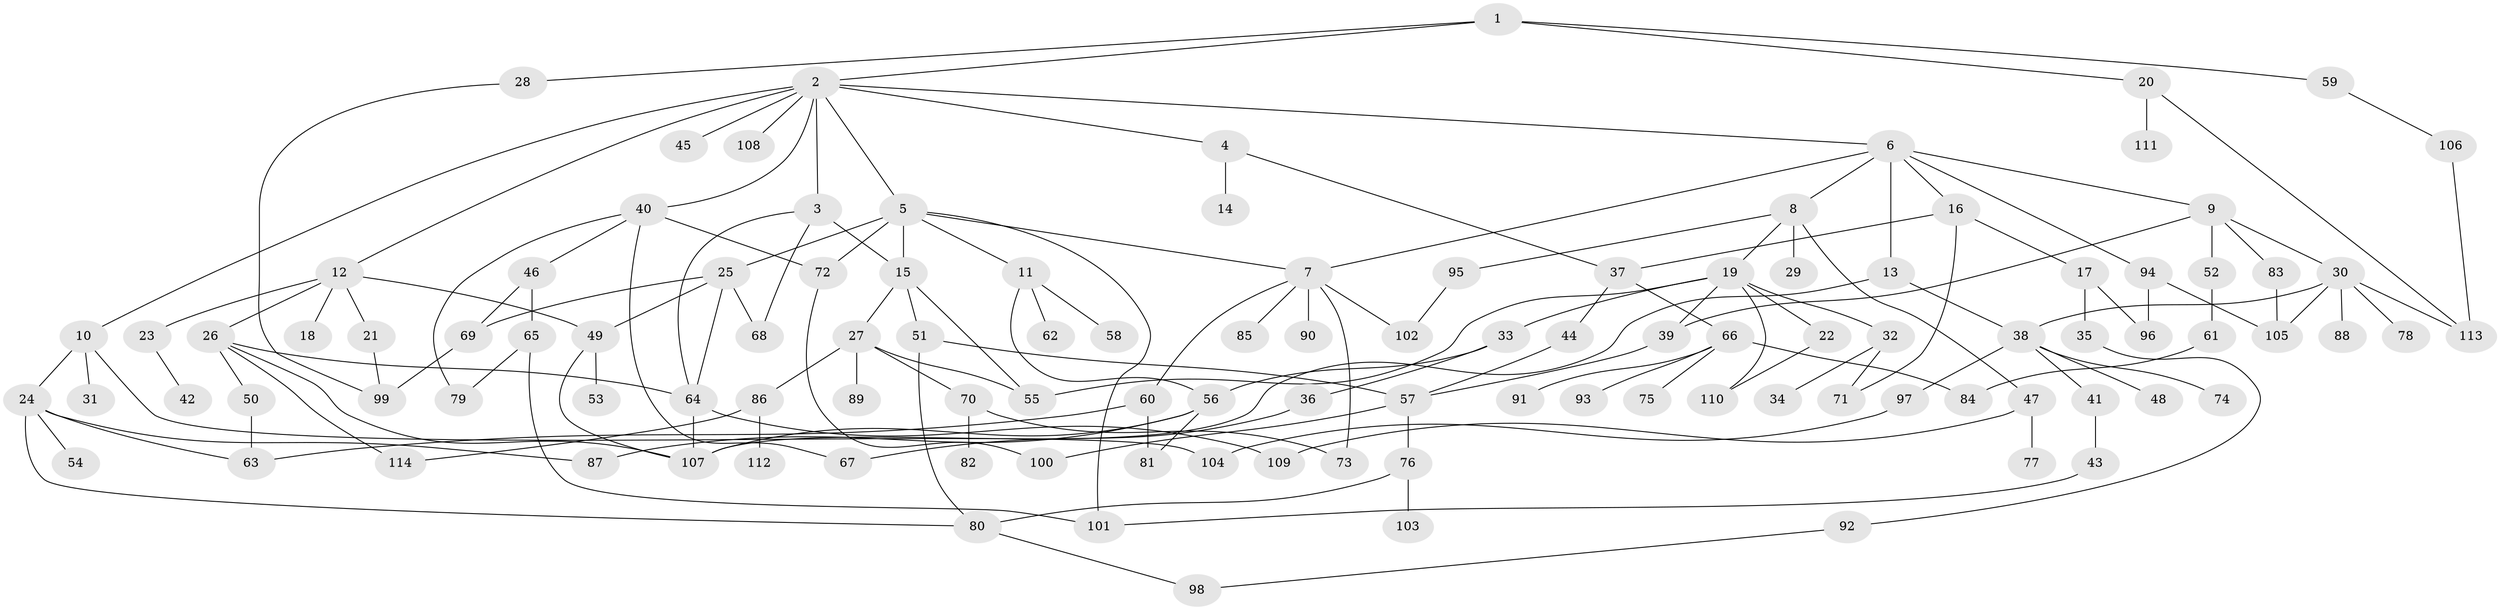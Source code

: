 // Generated by graph-tools (version 1.1) at 2025/34/03/09/25 02:34:27]
// undirected, 114 vertices, 160 edges
graph export_dot {
graph [start="1"]
  node [color=gray90,style=filled];
  1;
  2;
  3;
  4;
  5;
  6;
  7;
  8;
  9;
  10;
  11;
  12;
  13;
  14;
  15;
  16;
  17;
  18;
  19;
  20;
  21;
  22;
  23;
  24;
  25;
  26;
  27;
  28;
  29;
  30;
  31;
  32;
  33;
  34;
  35;
  36;
  37;
  38;
  39;
  40;
  41;
  42;
  43;
  44;
  45;
  46;
  47;
  48;
  49;
  50;
  51;
  52;
  53;
  54;
  55;
  56;
  57;
  58;
  59;
  60;
  61;
  62;
  63;
  64;
  65;
  66;
  67;
  68;
  69;
  70;
  71;
  72;
  73;
  74;
  75;
  76;
  77;
  78;
  79;
  80;
  81;
  82;
  83;
  84;
  85;
  86;
  87;
  88;
  89;
  90;
  91;
  92;
  93;
  94;
  95;
  96;
  97;
  98;
  99;
  100;
  101;
  102;
  103;
  104;
  105;
  106;
  107;
  108;
  109;
  110;
  111;
  112;
  113;
  114;
  1 -- 2;
  1 -- 20;
  1 -- 28;
  1 -- 59;
  2 -- 3;
  2 -- 4;
  2 -- 5;
  2 -- 6;
  2 -- 10;
  2 -- 12;
  2 -- 40;
  2 -- 45;
  2 -- 108;
  3 -- 15;
  3 -- 68;
  3 -- 64;
  4 -- 14;
  4 -- 37;
  5 -- 7;
  5 -- 11;
  5 -- 25;
  5 -- 101;
  5 -- 72;
  5 -- 15;
  6 -- 8;
  6 -- 9;
  6 -- 13;
  6 -- 16;
  6 -- 94;
  6 -- 7;
  7 -- 60;
  7 -- 73;
  7 -- 85;
  7 -- 90;
  7 -- 102;
  8 -- 19;
  8 -- 29;
  8 -- 47;
  8 -- 95;
  9 -- 30;
  9 -- 52;
  9 -- 83;
  9 -- 39;
  10 -- 24;
  10 -- 31;
  10 -- 104;
  11 -- 58;
  11 -- 62;
  11 -- 56;
  12 -- 18;
  12 -- 21;
  12 -- 23;
  12 -- 26;
  12 -- 49;
  13 -- 107;
  13 -- 38;
  15 -- 27;
  15 -- 51;
  15 -- 55;
  16 -- 17;
  16 -- 37;
  16 -- 71;
  17 -- 35;
  17 -- 96;
  19 -- 22;
  19 -- 32;
  19 -- 33;
  19 -- 39;
  19 -- 55;
  19 -- 110;
  20 -- 111;
  20 -- 113;
  21 -- 99;
  22 -- 110;
  23 -- 42;
  24 -- 54;
  24 -- 87;
  24 -- 80;
  24 -- 63;
  25 -- 68;
  25 -- 64;
  25 -- 69;
  25 -- 49;
  26 -- 50;
  26 -- 64;
  26 -- 107;
  26 -- 114;
  27 -- 55;
  27 -- 70;
  27 -- 86;
  27 -- 89;
  28 -- 99;
  30 -- 38;
  30 -- 78;
  30 -- 88;
  30 -- 105;
  30 -- 113;
  32 -- 34;
  32 -- 71;
  33 -- 36;
  33 -- 56;
  35 -- 92;
  36 -- 67;
  37 -- 44;
  37 -- 66;
  38 -- 41;
  38 -- 48;
  38 -- 74;
  38 -- 97;
  39 -- 57;
  40 -- 46;
  40 -- 72;
  40 -- 67;
  40 -- 79;
  41 -- 43;
  43 -- 101;
  44 -- 57;
  46 -- 65;
  46 -- 69;
  47 -- 77;
  47 -- 109;
  49 -- 53;
  49 -- 107;
  50 -- 63;
  51 -- 57;
  51 -- 80;
  52 -- 61;
  56 -- 107;
  56 -- 81;
  56 -- 87;
  57 -- 76;
  57 -- 100;
  59 -- 106;
  60 -- 63;
  60 -- 81;
  61 -- 84;
  64 -- 107;
  64 -- 109;
  65 -- 79;
  65 -- 101;
  66 -- 75;
  66 -- 91;
  66 -- 93;
  66 -- 84;
  69 -- 99;
  70 -- 82;
  70 -- 73;
  72 -- 100;
  76 -- 80;
  76 -- 103;
  80 -- 98;
  83 -- 105;
  86 -- 112;
  86 -- 114;
  92 -- 98;
  94 -- 105;
  94 -- 96;
  95 -- 102;
  97 -- 104;
  106 -- 113;
}
